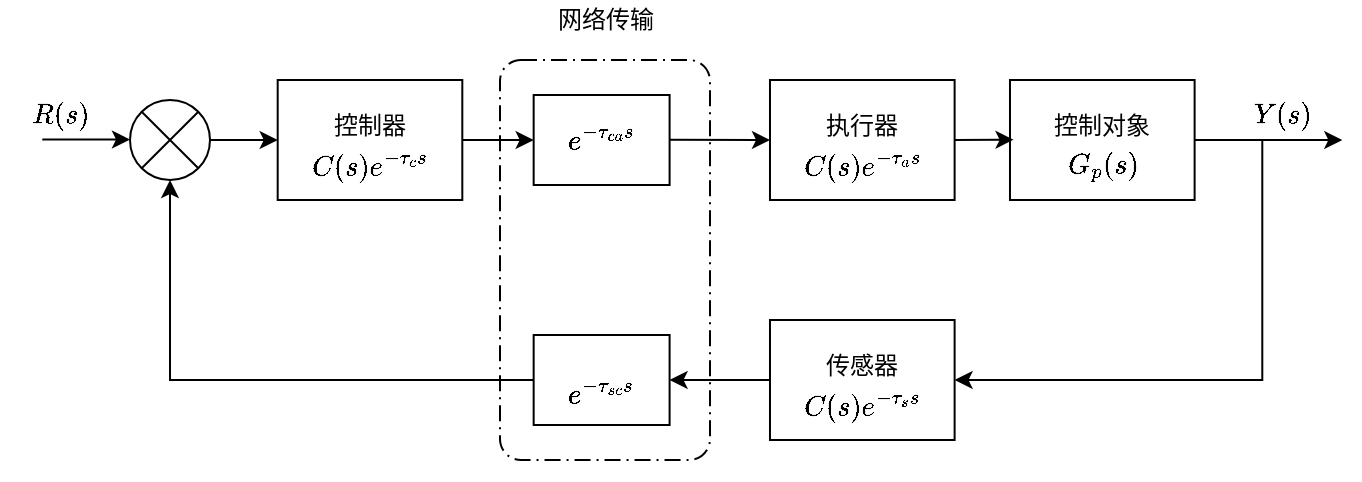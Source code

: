 <mxfile version="14.6.1" type="github">
  <diagram id="TzYObjJf6kZE59IJgJGJ" name="Page-1">
    <mxGraphModel dx="981" dy="487" grid="1" gridSize="10" guides="1" tooltips="1" connect="1" arrows="1" fold="1" page="1" pageScale="1" pageWidth="827" pageHeight="1169" math="1" shadow="0">
      <root>
        <mxCell id="0" />
        <mxCell id="1" parent="0" />
        <mxCell id="vKq0WY7xAgFUj6VC4NM_-11" style="edgeStyle=orthogonalEdgeStyle;rounded=0;orthogonalLoop=1;jettySize=auto;html=1;entryX=0;entryY=0.5;entryDx=0;entryDy=0;" edge="1" parent="1" source="vKq0WY7xAgFUj6VC4NM_-2" target="vKq0WY7xAgFUj6VC4NM_-6">
          <mxGeometry relative="1" as="geometry">
            <mxPoint x="270" y="280" as="targetPoint" />
          </mxGeometry>
        </mxCell>
        <mxCell id="vKq0WY7xAgFUj6VC4NM_-2" value="" style="verticalLabelPosition=bottom;verticalAlign=top;html=1;shape=mxgraph.flowchart.or;" vertex="1" parent="1">
          <mxGeometry x="180" y="260" width="40" height="40" as="geometry" />
        </mxCell>
        <mxCell id="vKq0WY7xAgFUj6VC4NM_-9" value="" style="group" vertex="1" connectable="0" parent="1">
          <mxGeometry x="250" y="250" width="115" height="200" as="geometry" />
        </mxCell>
        <mxCell id="vKq0WY7xAgFUj6VC4NM_-6" value="控制器&lt;br&gt;&lt;br&gt;" style="rounded=0;whiteSpace=wrap;html=1;" vertex="1" parent="vKq0WY7xAgFUj6VC4NM_-9">
          <mxGeometry x="3.846" width="92.308" height="60" as="geometry" />
        </mxCell>
        <mxCell id="vKq0WY7xAgFUj6VC4NM_-5" value="$$C(s)e^{-\tau_cs}$$" style="text;html=1;align=center;verticalAlign=middle;resizable=0;points=[];autosize=1;strokeColor=none;" vertex="1" parent="vKq0WY7xAgFUj6VC4NM_-9">
          <mxGeometry x="-15" y="32.5" width="130" height="20" as="geometry" />
        </mxCell>
        <mxCell id="vKq0WY7xAgFUj6VC4NM_-12" value="" style="group" vertex="1" connectable="0" parent="1">
          <mxGeometry x="470" y="250" width="316.15" height="180" as="geometry" />
        </mxCell>
        <mxCell id="vKq0WY7xAgFUj6VC4NM_-13" value="执行器&lt;br&gt;&lt;br&gt;" style="rounded=0;whiteSpace=wrap;html=1;" vertex="1" parent="vKq0WY7xAgFUj6VC4NM_-12">
          <mxGeometry x="29.996" width="92.308" height="60" as="geometry" />
        </mxCell>
        <mxCell id="vKq0WY7xAgFUj6VC4NM_-19" value="" style="endArrow=classic;html=1;" edge="1" parent="vKq0WY7xAgFUj6VC4NM_-12">
          <mxGeometry width="50" height="50" relative="1" as="geometry">
            <mxPoint x="-20.2" y="29.83" as="sourcePoint" />
            <mxPoint x="30" y="30" as="targetPoint" />
          </mxGeometry>
        </mxCell>
        <mxCell id="vKq0WY7xAgFUj6VC4NM_-14" value="$$C(s)e^{-\tau_as}$$" style="text;html=1;align=center;verticalAlign=middle;resizable=0;points=[];autosize=1;strokeColor=none;" vertex="1" parent="vKq0WY7xAgFUj6VC4NM_-12">
          <mxGeometry x="11.15" y="32.5" width="130" height="20" as="geometry" />
        </mxCell>
        <mxCell id="vKq0WY7xAgFUj6VC4NM_-20" value="" style="group" vertex="1" connectable="0" parent="vKq0WY7xAgFUj6VC4NM_-12">
          <mxGeometry x="146.15" width="115" height="60" as="geometry" />
        </mxCell>
        <mxCell id="vKq0WY7xAgFUj6VC4NM_-21" value="控制对象&lt;br&gt;&lt;br&gt;" style="rounded=0;whiteSpace=wrap;html=1;" vertex="1" parent="vKq0WY7xAgFUj6VC4NM_-20">
          <mxGeometry x="3.846" width="92.308" height="60" as="geometry" />
        </mxCell>
        <mxCell id="vKq0WY7xAgFUj6VC4NM_-22" value="" style="endArrow=classic;html=1;entryX=0;entryY=0.5;entryDx=0;entryDy=0;exitX=1;exitY=0.5;exitDx=0;exitDy=0;" edge="1" parent="vKq0WY7xAgFUj6VC4NM_-20" source="vKq0WY7xAgFUj6VC4NM_-13">
          <mxGeometry width="50" height="50" relative="1" as="geometry">
            <mxPoint x="-20.2" y="29.83" as="sourcePoint" />
            <mxPoint x="5.632" y="29.83" as="targetPoint" />
          </mxGeometry>
        </mxCell>
        <mxCell id="vKq0WY7xAgFUj6VC4NM_-36" value="$$G_p(s)$$" style="text;html=1;align=center;verticalAlign=middle;resizable=0;points=[];autosize=1;strokeColor=none;" vertex="1" parent="vKq0WY7xAgFUj6VC4NM_-12">
          <mxGeometry x="156.15" y="32.5" width="80" height="20" as="geometry" />
        </mxCell>
        <mxCell id="vKq0WY7xAgFUj6VC4NM_-26" value="传感器&lt;br&gt;&lt;br&gt;" style="rounded=0;whiteSpace=wrap;html=1;" vertex="1" parent="vKq0WY7xAgFUj6VC4NM_-12">
          <mxGeometry x="29.996" y="120" width="92.308" height="60" as="geometry" />
        </mxCell>
        <mxCell id="vKq0WY7xAgFUj6VC4NM_-31" style="edgeStyle=orthogonalEdgeStyle;rounded=0;orthogonalLoop=1;jettySize=auto;html=1;exitX=1;exitY=0.5;exitDx=0;exitDy=0;entryX=1;entryY=0.5;entryDx=0;entryDy=0;" edge="1" parent="vKq0WY7xAgFUj6VC4NM_-12" source="vKq0WY7xAgFUj6VC4NM_-21" target="vKq0WY7xAgFUj6VC4NM_-26">
          <mxGeometry relative="1" as="geometry">
            <Array as="points">
              <mxPoint x="276.15" y="30" />
              <mxPoint x="276.15" y="150" />
            </Array>
          </mxGeometry>
        </mxCell>
        <mxCell id="vKq0WY7xAgFUj6VC4NM_-32" value="" style="endArrow=classic;html=1;exitX=1;exitY=0.5;exitDx=0;exitDy=0;" edge="1" parent="vKq0WY7xAgFUj6VC4NM_-12" source="vKq0WY7xAgFUj6VC4NM_-21">
          <mxGeometry width="50" height="50" relative="1" as="geometry">
            <mxPoint x="246.15" y="200" as="sourcePoint" />
            <mxPoint x="316.15" y="30" as="targetPoint" />
          </mxGeometry>
        </mxCell>
        <mxCell id="vKq0WY7xAgFUj6VC4NM_-35" value="$$Y(s)$$" style="text;html=1;align=center;verticalAlign=middle;resizable=0;points=[];autosize=1;strokeColor=none;" vertex="1" parent="vKq0WY7xAgFUj6VC4NM_-12">
          <mxGeometry x="256.15" y="7.5" width="60" height="20" as="geometry" />
        </mxCell>
        <mxCell id="vKq0WY7xAgFUj6VC4NM_-37" value="$$C(s)e^{-\tau_ss}$$" style="text;html=1;align=center;verticalAlign=middle;resizable=0;points=[];autosize=1;strokeColor=none;" vertex="1" parent="vKq0WY7xAgFUj6VC4NM_-12">
          <mxGeometry x="11.15" y="152.5" width="130" height="20" as="geometry" />
        </mxCell>
        <mxCell id="vKq0WY7xAgFUj6VC4NM_-15" value="" style="group" vertex="1" connectable="0" parent="1">
          <mxGeometry x="379" y="257.5" width="397.15" height="172.5" as="geometry" />
        </mxCell>
        <mxCell id="vKq0WY7xAgFUj6VC4NM_-16" value="&#xa;&#xa;&lt;span style=&quot;color: rgb(0, 0, 0); font-family: helvetica; font-size: 12px; font-style: normal; font-weight: 400; letter-spacing: normal; text-align: center; text-indent: 0px; text-transform: none; word-spacing: 0px; background-color: rgb(248, 249, 250); display: inline; float: none;&quot;&gt;$$e^{-\tau_{ca}s}$$&lt;/span&gt;&#xa;&#xa;" style="rounded=0;whiteSpace=wrap;html=1;" vertex="1" parent="vKq0WY7xAgFUj6VC4NM_-15">
          <mxGeometry x="2.832" width="67.972" height="45" as="geometry" />
        </mxCell>
        <mxCell id="vKq0WY7xAgFUj6VC4NM_-18" value="" style="endArrow=classic;html=1;entryX=0;entryY=0.5;entryDx=0;entryDy=0;exitX=1;exitY=0.5;exitDx=0;exitDy=0;" edge="1" parent="1" source="vKq0WY7xAgFUj6VC4NM_-6" target="vKq0WY7xAgFUj6VC4NM_-16">
          <mxGeometry width="50" height="50" relative="1" as="geometry">
            <mxPoint x="356" y="280" as="sourcePoint" />
            <mxPoint x="350" y="300" as="targetPoint" />
          </mxGeometry>
        </mxCell>
        <mxCell id="vKq0WY7xAgFUj6VC4NM_-23" value="" style="group" vertex="1" connectable="0" parent="1">
          <mxGeometry x="379" y="377.5" width="81" height="45" as="geometry" />
        </mxCell>
        <mxCell id="vKq0WY7xAgFUj6VC4NM_-24" value="&lt;br&gt;&lt;br&gt;&lt;span style=&quot;color: rgb(0 , 0 , 0) ; font-family: &amp;#34;helvetica&amp;#34; ; font-size: 12px ; font-style: normal ; font-weight: 400 ; letter-spacing: normal ; text-align: center ; text-indent: 0px ; text-transform: none ; word-spacing: 0px ; background-color: rgb(248 , 249 , 250) ; display: inline ; float: none&quot;&gt;$$e^{-\tau_{sc}s}$$&lt;/span&gt;&lt;br&gt;" style="rounded=0;whiteSpace=wrap;html=1;" vertex="1" parent="vKq0WY7xAgFUj6VC4NM_-23">
          <mxGeometry x="2.832" width="67.972" height="45" as="geometry" />
        </mxCell>
        <mxCell id="vKq0WY7xAgFUj6VC4NM_-27" value="" style="endArrow=classic;html=1;exitX=0;exitY=0.5;exitDx=0;exitDy=0;entryX=1;entryY=0.5;entryDx=0;entryDy=0;" edge="1" parent="1" source="vKq0WY7xAgFUj6VC4NM_-26" target="vKq0WY7xAgFUj6VC4NM_-24">
          <mxGeometry width="50" height="50" relative="1" as="geometry">
            <mxPoint x="449.8" y="399.83" as="sourcePoint" />
            <mxPoint x="440" y="460" as="targetPoint" />
          </mxGeometry>
        </mxCell>
        <mxCell id="vKq0WY7xAgFUj6VC4NM_-28" style="edgeStyle=orthogonalEdgeStyle;rounded=0;orthogonalLoop=1;jettySize=auto;html=1;exitX=0;exitY=0.5;exitDx=0;exitDy=0;entryX=0.5;entryY=1;entryDx=0;entryDy=0;entryPerimeter=0;" edge="1" parent="1" source="vKq0WY7xAgFUj6VC4NM_-24" target="vKq0WY7xAgFUj6VC4NM_-2">
          <mxGeometry relative="1" as="geometry" />
        </mxCell>
        <mxCell id="vKq0WY7xAgFUj6VC4NM_-33" style="edgeStyle=orthogonalEdgeStyle;rounded=0;orthogonalLoop=1;jettySize=auto;html=1;entryX=0;entryY=0.5;entryDx=0;entryDy=0;" edge="1" parent="1">
          <mxGeometry relative="1" as="geometry">
            <mxPoint x="179.996" y="279.76" as="targetPoint" />
            <mxPoint x="136.15" y="279.76" as="sourcePoint" />
          </mxGeometry>
        </mxCell>
        <mxCell id="vKq0WY7xAgFUj6VC4NM_-34" value="$$R(s)$$" style="text;html=1;align=center;verticalAlign=middle;resizable=0;points=[];autosize=1;strokeColor=none;" vertex="1" parent="1">
          <mxGeometry x="115" y="257.5" width="60" height="20" as="geometry" />
        </mxCell>
        <mxCell id="vKq0WY7xAgFUj6VC4NM_-38" value="" style="rounded=1;arcSize=10;dashed=1;strokeColor=#000000;fillColor=none;gradientColor=none;dashPattern=8 3 1 3;strokeWidth=1;" vertex="1" parent="1">
          <mxGeometry x="365" y="240" width="105" height="200" as="geometry" />
        </mxCell>
        <mxCell id="vKq0WY7xAgFUj6VC4NM_-39" value="网络传输" style="text;html=1;strokeColor=none;fillColor=none;align=center;verticalAlign=middle;whiteSpace=wrap;rounded=0;" vertex="1" parent="1">
          <mxGeometry x="382.5" y="210" width="70" height="20" as="geometry" />
        </mxCell>
      </root>
    </mxGraphModel>
  </diagram>
</mxfile>
